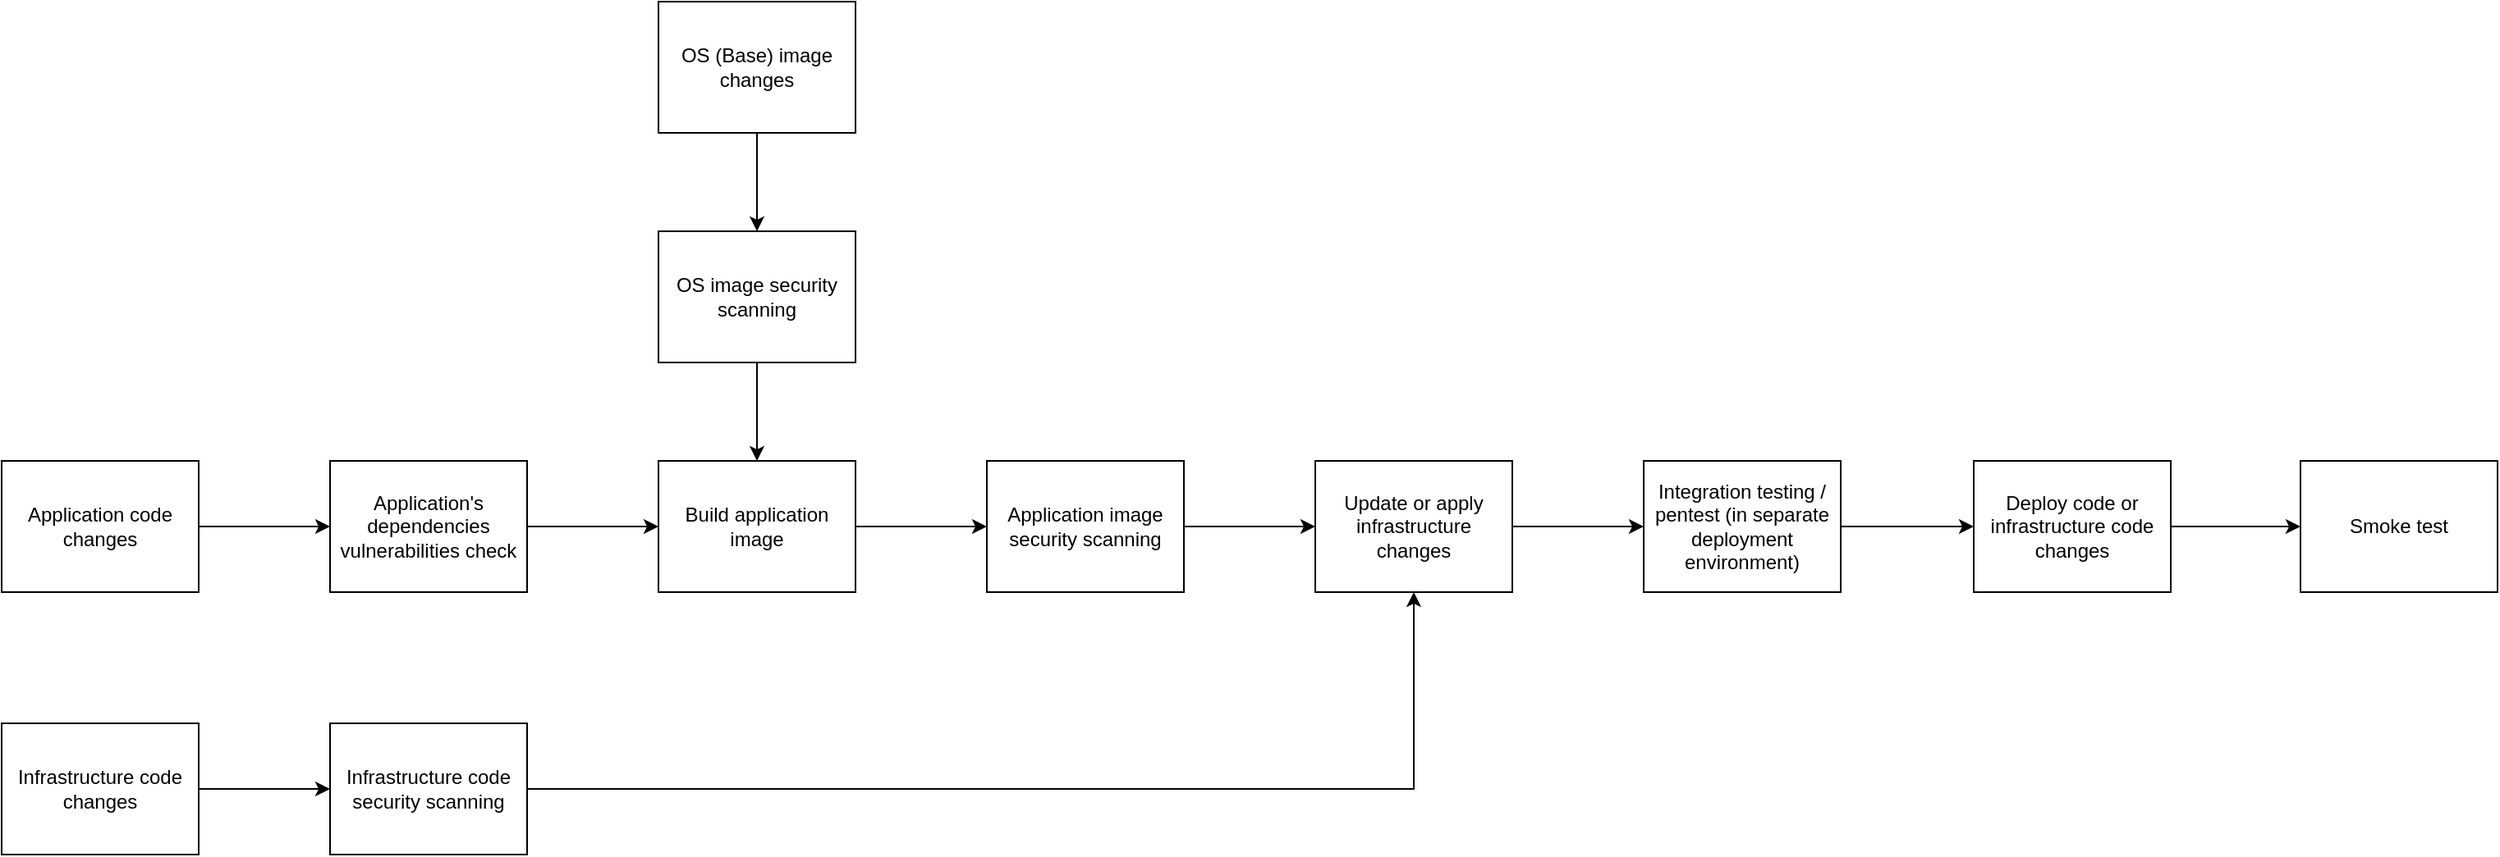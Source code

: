 <mxfile version="14.2.4" type="device"><diagram id="cTzbcyJL7ZENrS97sioX" name="Page-1"><mxGraphModel dx="1630" dy="2109" grid="1" gridSize="10" guides="1" tooltips="1" connect="1" arrows="1" fold="1" page="1" pageScale="1" pageWidth="827" pageHeight="1169" math="0" shadow="0"><root><mxCell id="0"/><mxCell id="1" parent="0"/><mxCell id="UTw4uS4KIKaozBa51ryy-25" style="edgeStyle=orthogonalEdgeStyle;rounded=0;orthogonalLoop=1;jettySize=auto;html=1;exitX=0.5;exitY=1;exitDx=0;exitDy=0;entryX=0.5;entryY=0;entryDx=0;entryDy=0;" edge="1" parent="1" source="UTw4uS4KIKaozBa51ryy-1" target="UTw4uS4KIKaozBa51ryy-2"><mxGeometry relative="1" as="geometry"/></mxCell><mxCell id="UTw4uS4KIKaozBa51ryy-1" value="OS (Base) image changes" style="rounded=0;whiteSpace=wrap;html=1;" vertex="1" parent="1"><mxGeometry x="440" y="-160" width="120" height="80" as="geometry"/></mxCell><mxCell id="UTw4uS4KIKaozBa51ryy-26" style="edgeStyle=orthogonalEdgeStyle;rounded=0;orthogonalLoop=1;jettySize=auto;html=1;exitX=0.5;exitY=1;exitDx=0;exitDy=0;entryX=0.5;entryY=0;entryDx=0;entryDy=0;" edge="1" parent="1" source="UTw4uS4KIKaozBa51ryy-2" target="UTw4uS4KIKaozBa51ryy-3"><mxGeometry relative="1" as="geometry"/></mxCell><mxCell id="UTw4uS4KIKaozBa51ryy-2" value="OS image security scanning" style="rounded=0;whiteSpace=wrap;html=1;" vertex="1" parent="1"><mxGeometry x="440" y="-20" width="120" height="80" as="geometry"/></mxCell><mxCell id="UTw4uS4KIKaozBa51ryy-16" style="edgeStyle=orthogonalEdgeStyle;rounded=0;orthogonalLoop=1;jettySize=auto;html=1;exitX=1;exitY=0.5;exitDx=0;exitDy=0;entryX=0;entryY=0.5;entryDx=0;entryDy=0;" edge="1" parent="1" source="UTw4uS4KIKaozBa51ryy-3" target="UTw4uS4KIKaozBa51ryy-15"><mxGeometry relative="1" as="geometry"/></mxCell><mxCell id="UTw4uS4KIKaozBa51ryy-3" value="Build application image" style="rounded=0;whiteSpace=wrap;html=1;" vertex="1" parent="1"><mxGeometry x="440" y="120" width="120" height="80" as="geometry"/></mxCell><mxCell id="UTw4uS4KIKaozBa51ryy-28" style="edgeStyle=orthogonalEdgeStyle;rounded=0;orthogonalLoop=1;jettySize=auto;html=1;exitX=1;exitY=0.5;exitDx=0;exitDy=0;entryX=0;entryY=0.5;entryDx=0;entryDy=0;" edge="1" parent="1" source="UTw4uS4KIKaozBa51ryy-4" target="UTw4uS4KIKaozBa51ryy-27"><mxGeometry relative="1" as="geometry"/></mxCell><mxCell id="UTw4uS4KIKaozBa51ryy-4" value="Integration testing / pentest (in separate deployment environment)" style="rounded=0;whiteSpace=wrap;html=1;" vertex="1" parent="1"><mxGeometry x="1040" y="120" width="120" height="80" as="geometry"/></mxCell><mxCell id="UTw4uS4KIKaozBa51ryy-19" style="edgeStyle=orthogonalEdgeStyle;rounded=0;orthogonalLoop=1;jettySize=auto;html=1;exitX=1;exitY=0.5;exitDx=0;exitDy=0;entryX=0;entryY=0.5;entryDx=0;entryDy=0;" edge="1" parent="1" source="UTw4uS4KIKaozBa51ryy-7" target="UTw4uS4KIKaozBa51ryy-10"><mxGeometry relative="1" as="geometry"/></mxCell><mxCell id="UTw4uS4KIKaozBa51ryy-7" value="Infrastructure code changes" style="rounded=0;whiteSpace=wrap;html=1;" vertex="1" parent="1"><mxGeometry x="40" y="280" width="120" height="80" as="geometry"/></mxCell><mxCell id="UTw4uS4KIKaozBa51ryy-23" style="edgeStyle=orthogonalEdgeStyle;rounded=0;orthogonalLoop=1;jettySize=auto;html=1;exitX=1;exitY=0.5;exitDx=0;exitDy=0;entryX=0;entryY=0.5;entryDx=0;entryDy=0;" edge="1" parent="1" source="UTw4uS4KIKaozBa51ryy-8" target="UTw4uS4KIKaozBa51ryy-11"><mxGeometry relative="1" as="geometry"/></mxCell><mxCell id="UTw4uS4KIKaozBa51ryy-8" value="Application code changes" style="rounded=0;whiteSpace=wrap;html=1;" vertex="1" parent="1"><mxGeometry x="40" y="120" width="120" height="80" as="geometry"/></mxCell><mxCell id="UTw4uS4KIKaozBa51ryy-20" style="edgeStyle=orthogonalEdgeStyle;rounded=0;orthogonalLoop=1;jettySize=auto;html=1;exitX=1;exitY=0.5;exitDx=0;exitDy=0;entryX=0.5;entryY=1;entryDx=0;entryDy=0;" edge="1" parent="1" source="UTw4uS4KIKaozBa51ryy-10" target="UTw4uS4KIKaozBa51ryy-18"><mxGeometry relative="1" as="geometry"/></mxCell><mxCell id="UTw4uS4KIKaozBa51ryy-10" value="Infrastructure code security scanning" style="rounded=0;whiteSpace=wrap;html=1;" vertex="1" parent="1"><mxGeometry x="240" y="280" width="120" height="80" as="geometry"/></mxCell><mxCell id="UTw4uS4KIKaozBa51ryy-24" style="edgeStyle=orthogonalEdgeStyle;rounded=0;orthogonalLoop=1;jettySize=auto;html=1;exitX=1;exitY=0.5;exitDx=0;exitDy=0;" edge="1" parent="1" source="UTw4uS4KIKaozBa51ryy-11" target="UTw4uS4KIKaozBa51ryy-3"><mxGeometry relative="1" as="geometry"/></mxCell><mxCell id="UTw4uS4KIKaozBa51ryy-11" value="Application's dependencies vulnerabilities check" style="rounded=0;whiteSpace=wrap;html=1;" vertex="1" parent="1"><mxGeometry x="240" y="120" width="120" height="80" as="geometry"/></mxCell><mxCell id="UTw4uS4KIKaozBa51ryy-21" style="edgeStyle=orthogonalEdgeStyle;rounded=0;orthogonalLoop=1;jettySize=auto;html=1;exitX=1;exitY=0.5;exitDx=0;exitDy=0;entryX=0;entryY=0.5;entryDx=0;entryDy=0;" edge="1" parent="1" source="UTw4uS4KIKaozBa51ryy-15" target="UTw4uS4KIKaozBa51ryy-18"><mxGeometry relative="1" as="geometry"/></mxCell><mxCell id="UTw4uS4KIKaozBa51ryy-15" value="Application image security scanning" style="rounded=0;whiteSpace=wrap;html=1;" vertex="1" parent="1"><mxGeometry x="640" y="120" width="120" height="80" as="geometry"/></mxCell><mxCell id="UTw4uS4KIKaozBa51ryy-22" style="edgeStyle=orthogonalEdgeStyle;rounded=0;orthogonalLoop=1;jettySize=auto;html=1;exitX=1;exitY=0.5;exitDx=0;exitDy=0;entryX=0;entryY=0.5;entryDx=0;entryDy=0;" edge="1" parent="1" source="UTw4uS4KIKaozBa51ryy-18" target="UTw4uS4KIKaozBa51ryy-4"><mxGeometry relative="1" as="geometry"/></mxCell><mxCell id="UTw4uS4KIKaozBa51ryy-18" value="Update or apply infrastructure changes" style="rounded=0;whiteSpace=wrap;html=1;" vertex="1" parent="1"><mxGeometry x="840" y="120" width="120" height="80" as="geometry"/></mxCell><mxCell id="UTw4uS4KIKaozBa51ryy-30" style="edgeStyle=orthogonalEdgeStyle;rounded=0;orthogonalLoop=1;jettySize=auto;html=1;exitX=1;exitY=0.5;exitDx=0;exitDy=0;entryX=0;entryY=0.5;entryDx=0;entryDy=0;" edge="1" parent="1" source="UTw4uS4KIKaozBa51ryy-27" target="UTw4uS4KIKaozBa51ryy-29"><mxGeometry relative="1" as="geometry"/></mxCell><mxCell id="UTw4uS4KIKaozBa51ryy-27" value="Deploy code or infrastructure code changes" style="rounded=0;whiteSpace=wrap;html=1;" vertex="1" parent="1"><mxGeometry x="1241" y="120" width="120" height="80" as="geometry"/></mxCell><mxCell id="UTw4uS4KIKaozBa51ryy-29" value="Smoke test" style="rounded=0;whiteSpace=wrap;html=1;" vertex="1" parent="1"><mxGeometry x="1440" y="120" width="120" height="80" as="geometry"/></mxCell></root></mxGraphModel></diagram></mxfile>